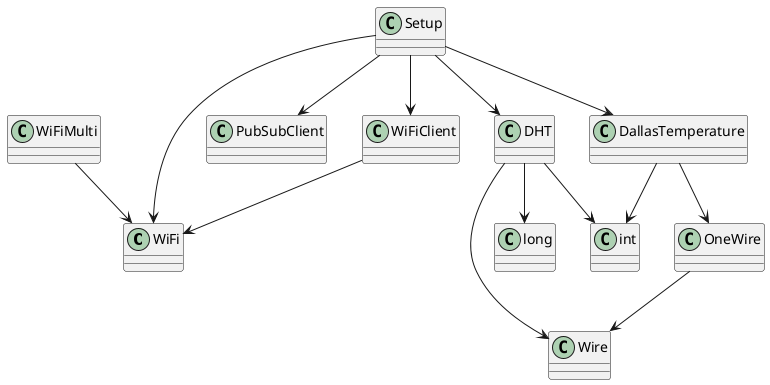 @startuml

class WiFi
class WiFiMulti
class PubSubClient
class Wire
class DHT
class DallasTemperature
class OneWire
class Setup
class WiFiClient

class long
class int

Setup --> WiFi
Setup --> WiFiClient
Setup --> PubSubClient
Setup --> DHT
Setup --> DallasTemperature

WiFiMulti --> WiFi

DHT --> Wire
DHT --> int
DHT --> long

DallasTemperature --> OneWire
DallasTemperature --> int

OneWire --> Wire

WiFiClient --> WiFi

@enduml
